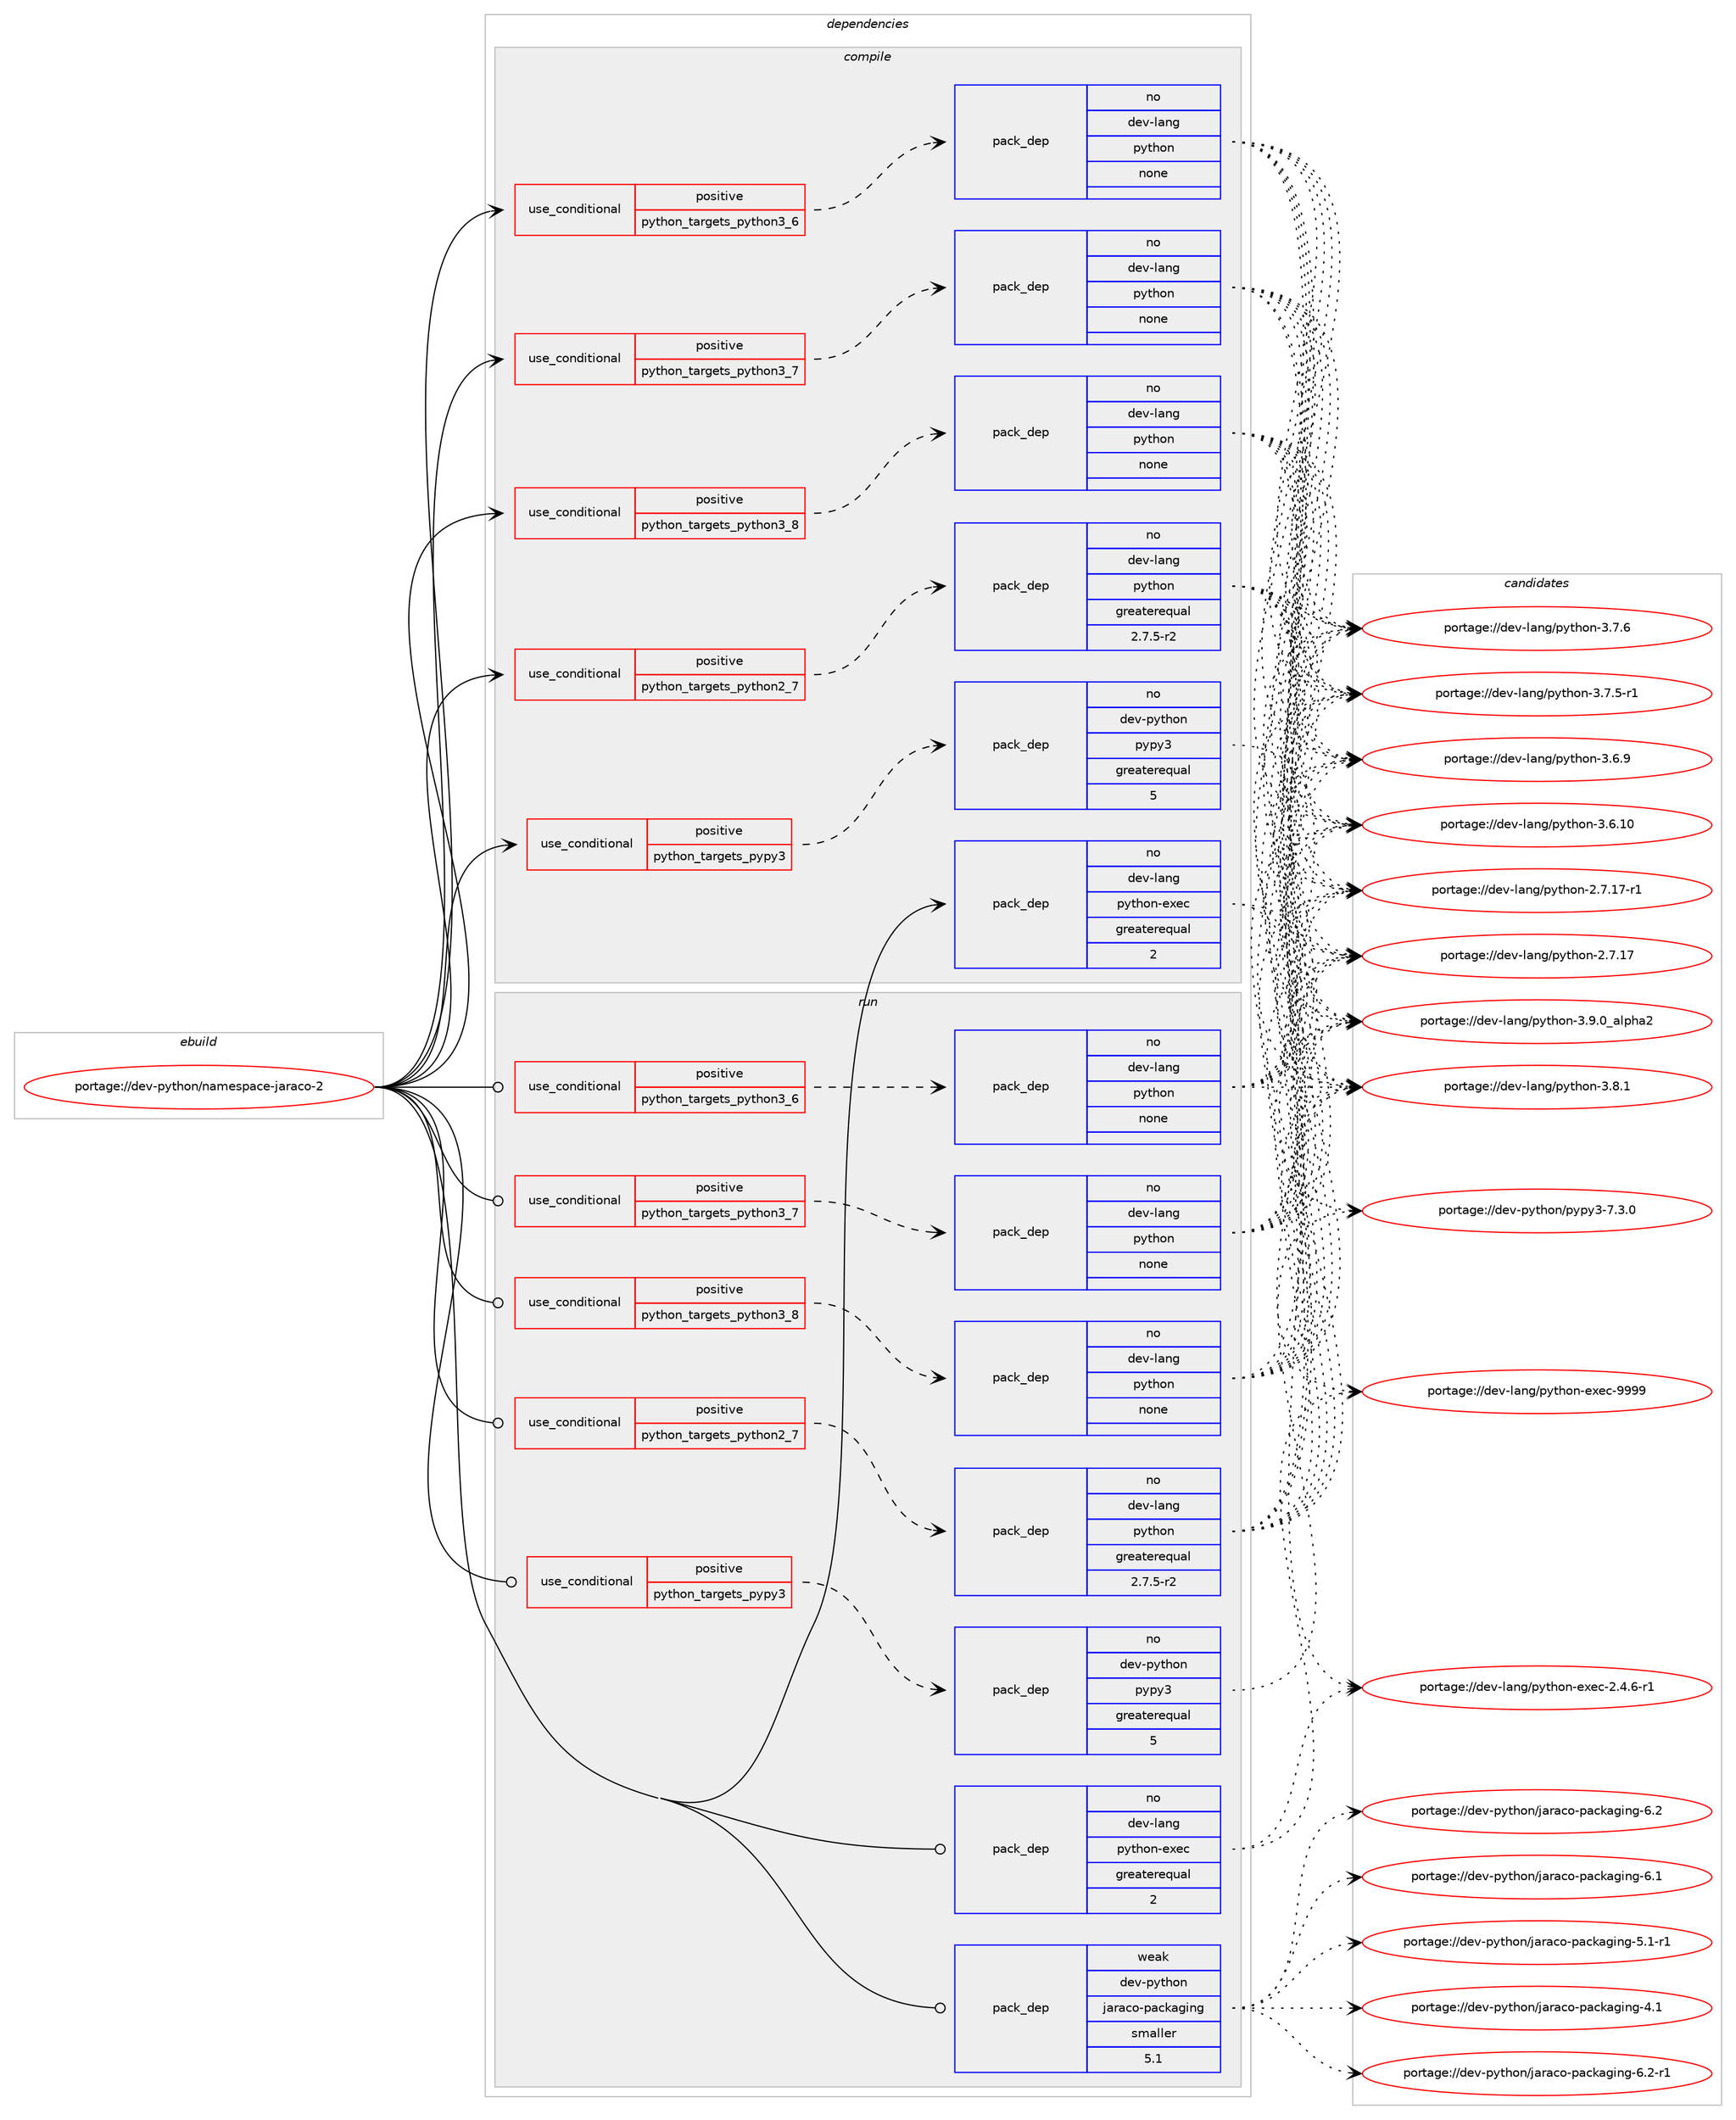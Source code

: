 digraph prolog {

# *************
# Graph options
# *************

newrank=true;
concentrate=true;
compound=true;
graph [rankdir=LR,fontname=Helvetica,fontsize=10,ranksep=1.5];#, ranksep=2.5, nodesep=0.2];
edge  [arrowhead=vee];
node  [fontname=Helvetica,fontsize=10];

# **********
# The ebuild
# **********

subgraph cluster_leftcol {
color=gray;
label=<<i>ebuild</i>>;
id [label="portage://dev-python/namespace-jaraco-2", color=red, width=4, href="../dev-python/namespace-jaraco-2.svg"];
}

# ****************
# The dependencies
# ****************

subgraph cluster_midcol {
color=gray;
label=<<i>dependencies</i>>;
subgraph cluster_compile {
fillcolor="#eeeeee";
style=filled;
label=<<i>compile</i>>;
subgraph cond112557 {
dependency449300 [label=<<TABLE BORDER="0" CELLBORDER="1" CELLSPACING="0" CELLPADDING="4"><TR><TD ROWSPAN="3" CELLPADDING="10">use_conditional</TD></TR><TR><TD>positive</TD></TR><TR><TD>python_targets_pypy3</TD></TR></TABLE>>, shape=none, color=red];
subgraph pack331763 {
dependency449301 [label=<<TABLE BORDER="0" CELLBORDER="1" CELLSPACING="0" CELLPADDING="4" WIDTH="220"><TR><TD ROWSPAN="6" CELLPADDING="30">pack_dep</TD></TR><TR><TD WIDTH="110">no</TD></TR><TR><TD>dev-python</TD></TR><TR><TD>pypy3</TD></TR><TR><TD>greaterequal</TD></TR><TR><TD>5</TD></TR></TABLE>>, shape=none, color=blue];
}
dependency449300:e -> dependency449301:w [weight=20,style="dashed",arrowhead="vee"];
}
id:e -> dependency449300:w [weight=20,style="solid",arrowhead="vee"];
subgraph cond112558 {
dependency449302 [label=<<TABLE BORDER="0" CELLBORDER="1" CELLSPACING="0" CELLPADDING="4"><TR><TD ROWSPAN="3" CELLPADDING="10">use_conditional</TD></TR><TR><TD>positive</TD></TR><TR><TD>python_targets_python2_7</TD></TR></TABLE>>, shape=none, color=red];
subgraph pack331764 {
dependency449303 [label=<<TABLE BORDER="0" CELLBORDER="1" CELLSPACING="0" CELLPADDING="4" WIDTH="220"><TR><TD ROWSPAN="6" CELLPADDING="30">pack_dep</TD></TR><TR><TD WIDTH="110">no</TD></TR><TR><TD>dev-lang</TD></TR><TR><TD>python</TD></TR><TR><TD>greaterequal</TD></TR><TR><TD>2.7.5-r2</TD></TR></TABLE>>, shape=none, color=blue];
}
dependency449302:e -> dependency449303:w [weight=20,style="dashed",arrowhead="vee"];
}
id:e -> dependency449302:w [weight=20,style="solid",arrowhead="vee"];
subgraph cond112559 {
dependency449304 [label=<<TABLE BORDER="0" CELLBORDER="1" CELLSPACING="0" CELLPADDING="4"><TR><TD ROWSPAN="3" CELLPADDING="10">use_conditional</TD></TR><TR><TD>positive</TD></TR><TR><TD>python_targets_python3_6</TD></TR></TABLE>>, shape=none, color=red];
subgraph pack331765 {
dependency449305 [label=<<TABLE BORDER="0" CELLBORDER="1" CELLSPACING="0" CELLPADDING="4" WIDTH="220"><TR><TD ROWSPAN="6" CELLPADDING="30">pack_dep</TD></TR><TR><TD WIDTH="110">no</TD></TR><TR><TD>dev-lang</TD></TR><TR><TD>python</TD></TR><TR><TD>none</TD></TR><TR><TD></TD></TR></TABLE>>, shape=none, color=blue];
}
dependency449304:e -> dependency449305:w [weight=20,style="dashed",arrowhead="vee"];
}
id:e -> dependency449304:w [weight=20,style="solid",arrowhead="vee"];
subgraph cond112560 {
dependency449306 [label=<<TABLE BORDER="0" CELLBORDER="1" CELLSPACING="0" CELLPADDING="4"><TR><TD ROWSPAN="3" CELLPADDING="10">use_conditional</TD></TR><TR><TD>positive</TD></TR><TR><TD>python_targets_python3_7</TD></TR></TABLE>>, shape=none, color=red];
subgraph pack331766 {
dependency449307 [label=<<TABLE BORDER="0" CELLBORDER="1" CELLSPACING="0" CELLPADDING="4" WIDTH="220"><TR><TD ROWSPAN="6" CELLPADDING="30">pack_dep</TD></TR><TR><TD WIDTH="110">no</TD></TR><TR><TD>dev-lang</TD></TR><TR><TD>python</TD></TR><TR><TD>none</TD></TR><TR><TD></TD></TR></TABLE>>, shape=none, color=blue];
}
dependency449306:e -> dependency449307:w [weight=20,style="dashed",arrowhead="vee"];
}
id:e -> dependency449306:w [weight=20,style="solid",arrowhead="vee"];
subgraph cond112561 {
dependency449308 [label=<<TABLE BORDER="0" CELLBORDER="1" CELLSPACING="0" CELLPADDING="4"><TR><TD ROWSPAN="3" CELLPADDING="10">use_conditional</TD></TR><TR><TD>positive</TD></TR><TR><TD>python_targets_python3_8</TD></TR></TABLE>>, shape=none, color=red];
subgraph pack331767 {
dependency449309 [label=<<TABLE BORDER="0" CELLBORDER="1" CELLSPACING="0" CELLPADDING="4" WIDTH="220"><TR><TD ROWSPAN="6" CELLPADDING="30">pack_dep</TD></TR><TR><TD WIDTH="110">no</TD></TR><TR><TD>dev-lang</TD></TR><TR><TD>python</TD></TR><TR><TD>none</TD></TR><TR><TD></TD></TR></TABLE>>, shape=none, color=blue];
}
dependency449308:e -> dependency449309:w [weight=20,style="dashed",arrowhead="vee"];
}
id:e -> dependency449308:w [weight=20,style="solid",arrowhead="vee"];
subgraph pack331768 {
dependency449310 [label=<<TABLE BORDER="0" CELLBORDER="1" CELLSPACING="0" CELLPADDING="4" WIDTH="220"><TR><TD ROWSPAN="6" CELLPADDING="30">pack_dep</TD></TR><TR><TD WIDTH="110">no</TD></TR><TR><TD>dev-lang</TD></TR><TR><TD>python-exec</TD></TR><TR><TD>greaterequal</TD></TR><TR><TD>2</TD></TR></TABLE>>, shape=none, color=blue];
}
id:e -> dependency449310:w [weight=20,style="solid",arrowhead="vee"];
}
subgraph cluster_compileandrun {
fillcolor="#eeeeee";
style=filled;
label=<<i>compile and run</i>>;
}
subgraph cluster_run {
fillcolor="#eeeeee";
style=filled;
label=<<i>run</i>>;
subgraph cond112562 {
dependency449311 [label=<<TABLE BORDER="0" CELLBORDER="1" CELLSPACING="0" CELLPADDING="4"><TR><TD ROWSPAN="3" CELLPADDING="10">use_conditional</TD></TR><TR><TD>positive</TD></TR><TR><TD>python_targets_pypy3</TD></TR></TABLE>>, shape=none, color=red];
subgraph pack331769 {
dependency449312 [label=<<TABLE BORDER="0" CELLBORDER="1" CELLSPACING="0" CELLPADDING="4" WIDTH="220"><TR><TD ROWSPAN="6" CELLPADDING="30">pack_dep</TD></TR><TR><TD WIDTH="110">no</TD></TR><TR><TD>dev-python</TD></TR><TR><TD>pypy3</TD></TR><TR><TD>greaterequal</TD></TR><TR><TD>5</TD></TR></TABLE>>, shape=none, color=blue];
}
dependency449311:e -> dependency449312:w [weight=20,style="dashed",arrowhead="vee"];
}
id:e -> dependency449311:w [weight=20,style="solid",arrowhead="odot"];
subgraph cond112563 {
dependency449313 [label=<<TABLE BORDER="0" CELLBORDER="1" CELLSPACING="0" CELLPADDING="4"><TR><TD ROWSPAN="3" CELLPADDING="10">use_conditional</TD></TR><TR><TD>positive</TD></TR><TR><TD>python_targets_python2_7</TD></TR></TABLE>>, shape=none, color=red];
subgraph pack331770 {
dependency449314 [label=<<TABLE BORDER="0" CELLBORDER="1" CELLSPACING="0" CELLPADDING="4" WIDTH="220"><TR><TD ROWSPAN="6" CELLPADDING="30">pack_dep</TD></TR><TR><TD WIDTH="110">no</TD></TR><TR><TD>dev-lang</TD></TR><TR><TD>python</TD></TR><TR><TD>greaterequal</TD></TR><TR><TD>2.7.5-r2</TD></TR></TABLE>>, shape=none, color=blue];
}
dependency449313:e -> dependency449314:w [weight=20,style="dashed",arrowhead="vee"];
}
id:e -> dependency449313:w [weight=20,style="solid",arrowhead="odot"];
subgraph cond112564 {
dependency449315 [label=<<TABLE BORDER="0" CELLBORDER="1" CELLSPACING="0" CELLPADDING="4"><TR><TD ROWSPAN="3" CELLPADDING="10">use_conditional</TD></TR><TR><TD>positive</TD></TR><TR><TD>python_targets_python3_6</TD></TR></TABLE>>, shape=none, color=red];
subgraph pack331771 {
dependency449316 [label=<<TABLE BORDER="0" CELLBORDER="1" CELLSPACING="0" CELLPADDING="4" WIDTH="220"><TR><TD ROWSPAN="6" CELLPADDING="30">pack_dep</TD></TR><TR><TD WIDTH="110">no</TD></TR><TR><TD>dev-lang</TD></TR><TR><TD>python</TD></TR><TR><TD>none</TD></TR><TR><TD></TD></TR></TABLE>>, shape=none, color=blue];
}
dependency449315:e -> dependency449316:w [weight=20,style="dashed",arrowhead="vee"];
}
id:e -> dependency449315:w [weight=20,style="solid",arrowhead="odot"];
subgraph cond112565 {
dependency449317 [label=<<TABLE BORDER="0" CELLBORDER="1" CELLSPACING="0" CELLPADDING="4"><TR><TD ROWSPAN="3" CELLPADDING="10">use_conditional</TD></TR><TR><TD>positive</TD></TR><TR><TD>python_targets_python3_7</TD></TR></TABLE>>, shape=none, color=red];
subgraph pack331772 {
dependency449318 [label=<<TABLE BORDER="0" CELLBORDER="1" CELLSPACING="0" CELLPADDING="4" WIDTH="220"><TR><TD ROWSPAN="6" CELLPADDING="30">pack_dep</TD></TR><TR><TD WIDTH="110">no</TD></TR><TR><TD>dev-lang</TD></TR><TR><TD>python</TD></TR><TR><TD>none</TD></TR><TR><TD></TD></TR></TABLE>>, shape=none, color=blue];
}
dependency449317:e -> dependency449318:w [weight=20,style="dashed",arrowhead="vee"];
}
id:e -> dependency449317:w [weight=20,style="solid",arrowhead="odot"];
subgraph cond112566 {
dependency449319 [label=<<TABLE BORDER="0" CELLBORDER="1" CELLSPACING="0" CELLPADDING="4"><TR><TD ROWSPAN="3" CELLPADDING="10">use_conditional</TD></TR><TR><TD>positive</TD></TR><TR><TD>python_targets_python3_8</TD></TR></TABLE>>, shape=none, color=red];
subgraph pack331773 {
dependency449320 [label=<<TABLE BORDER="0" CELLBORDER="1" CELLSPACING="0" CELLPADDING="4" WIDTH="220"><TR><TD ROWSPAN="6" CELLPADDING="30">pack_dep</TD></TR><TR><TD WIDTH="110">no</TD></TR><TR><TD>dev-lang</TD></TR><TR><TD>python</TD></TR><TR><TD>none</TD></TR><TR><TD></TD></TR></TABLE>>, shape=none, color=blue];
}
dependency449319:e -> dependency449320:w [weight=20,style="dashed",arrowhead="vee"];
}
id:e -> dependency449319:w [weight=20,style="solid",arrowhead="odot"];
subgraph pack331774 {
dependency449321 [label=<<TABLE BORDER="0" CELLBORDER="1" CELLSPACING="0" CELLPADDING="4" WIDTH="220"><TR><TD ROWSPAN="6" CELLPADDING="30">pack_dep</TD></TR><TR><TD WIDTH="110">no</TD></TR><TR><TD>dev-lang</TD></TR><TR><TD>python-exec</TD></TR><TR><TD>greaterequal</TD></TR><TR><TD>2</TD></TR></TABLE>>, shape=none, color=blue];
}
id:e -> dependency449321:w [weight=20,style="solid",arrowhead="odot"];
subgraph pack331775 {
dependency449322 [label=<<TABLE BORDER="0" CELLBORDER="1" CELLSPACING="0" CELLPADDING="4" WIDTH="220"><TR><TD ROWSPAN="6" CELLPADDING="30">pack_dep</TD></TR><TR><TD WIDTH="110">weak</TD></TR><TR><TD>dev-python</TD></TR><TR><TD>jaraco-packaging</TD></TR><TR><TD>smaller</TD></TR><TR><TD>5.1</TD></TR></TABLE>>, shape=none, color=blue];
}
id:e -> dependency449322:w [weight=20,style="solid",arrowhead="odot"];
}
}

# **************
# The candidates
# **************

subgraph cluster_choices {
rank=same;
color=gray;
label=<<i>candidates</i>>;

subgraph choice331763 {
color=black;
nodesep=1;
choice100101118451121211161041111104711212111212151455546514648 [label="portage://dev-python/pypy3-7.3.0", color=red, width=4,href="../dev-python/pypy3-7.3.0.svg"];
dependency449301:e -> choice100101118451121211161041111104711212111212151455546514648:w [style=dotted,weight="100"];
}
subgraph choice331764 {
color=black;
nodesep=1;
choice10010111845108971101034711212111610411111045514657464895971081121049750 [label="portage://dev-lang/python-3.9.0_alpha2", color=red, width=4,href="../dev-lang/python-3.9.0_alpha2.svg"];
choice100101118451089711010347112121116104111110455146564649 [label="portage://dev-lang/python-3.8.1", color=red, width=4,href="../dev-lang/python-3.8.1.svg"];
choice100101118451089711010347112121116104111110455146554654 [label="portage://dev-lang/python-3.7.6", color=red, width=4,href="../dev-lang/python-3.7.6.svg"];
choice1001011184510897110103471121211161041111104551465546534511449 [label="portage://dev-lang/python-3.7.5-r1", color=red, width=4,href="../dev-lang/python-3.7.5-r1.svg"];
choice100101118451089711010347112121116104111110455146544657 [label="portage://dev-lang/python-3.6.9", color=red, width=4,href="../dev-lang/python-3.6.9.svg"];
choice10010111845108971101034711212111610411111045514654464948 [label="portage://dev-lang/python-3.6.10", color=red, width=4,href="../dev-lang/python-3.6.10.svg"];
choice100101118451089711010347112121116104111110455046554649554511449 [label="portage://dev-lang/python-2.7.17-r1", color=red, width=4,href="../dev-lang/python-2.7.17-r1.svg"];
choice10010111845108971101034711212111610411111045504655464955 [label="portage://dev-lang/python-2.7.17", color=red, width=4,href="../dev-lang/python-2.7.17.svg"];
dependency449303:e -> choice10010111845108971101034711212111610411111045514657464895971081121049750:w [style=dotted,weight="100"];
dependency449303:e -> choice100101118451089711010347112121116104111110455146564649:w [style=dotted,weight="100"];
dependency449303:e -> choice100101118451089711010347112121116104111110455146554654:w [style=dotted,weight="100"];
dependency449303:e -> choice1001011184510897110103471121211161041111104551465546534511449:w [style=dotted,weight="100"];
dependency449303:e -> choice100101118451089711010347112121116104111110455146544657:w [style=dotted,weight="100"];
dependency449303:e -> choice10010111845108971101034711212111610411111045514654464948:w [style=dotted,weight="100"];
dependency449303:e -> choice100101118451089711010347112121116104111110455046554649554511449:w [style=dotted,weight="100"];
dependency449303:e -> choice10010111845108971101034711212111610411111045504655464955:w [style=dotted,weight="100"];
}
subgraph choice331765 {
color=black;
nodesep=1;
choice10010111845108971101034711212111610411111045514657464895971081121049750 [label="portage://dev-lang/python-3.9.0_alpha2", color=red, width=4,href="../dev-lang/python-3.9.0_alpha2.svg"];
choice100101118451089711010347112121116104111110455146564649 [label="portage://dev-lang/python-3.8.1", color=red, width=4,href="../dev-lang/python-3.8.1.svg"];
choice100101118451089711010347112121116104111110455146554654 [label="portage://dev-lang/python-3.7.6", color=red, width=4,href="../dev-lang/python-3.7.6.svg"];
choice1001011184510897110103471121211161041111104551465546534511449 [label="portage://dev-lang/python-3.7.5-r1", color=red, width=4,href="../dev-lang/python-3.7.5-r1.svg"];
choice100101118451089711010347112121116104111110455146544657 [label="portage://dev-lang/python-3.6.9", color=red, width=4,href="../dev-lang/python-3.6.9.svg"];
choice10010111845108971101034711212111610411111045514654464948 [label="portage://dev-lang/python-3.6.10", color=red, width=4,href="../dev-lang/python-3.6.10.svg"];
choice100101118451089711010347112121116104111110455046554649554511449 [label="portage://dev-lang/python-2.7.17-r1", color=red, width=4,href="../dev-lang/python-2.7.17-r1.svg"];
choice10010111845108971101034711212111610411111045504655464955 [label="portage://dev-lang/python-2.7.17", color=red, width=4,href="../dev-lang/python-2.7.17.svg"];
dependency449305:e -> choice10010111845108971101034711212111610411111045514657464895971081121049750:w [style=dotted,weight="100"];
dependency449305:e -> choice100101118451089711010347112121116104111110455146564649:w [style=dotted,weight="100"];
dependency449305:e -> choice100101118451089711010347112121116104111110455146554654:w [style=dotted,weight="100"];
dependency449305:e -> choice1001011184510897110103471121211161041111104551465546534511449:w [style=dotted,weight="100"];
dependency449305:e -> choice100101118451089711010347112121116104111110455146544657:w [style=dotted,weight="100"];
dependency449305:e -> choice10010111845108971101034711212111610411111045514654464948:w [style=dotted,weight="100"];
dependency449305:e -> choice100101118451089711010347112121116104111110455046554649554511449:w [style=dotted,weight="100"];
dependency449305:e -> choice10010111845108971101034711212111610411111045504655464955:w [style=dotted,weight="100"];
}
subgraph choice331766 {
color=black;
nodesep=1;
choice10010111845108971101034711212111610411111045514657464895971081121049750 [label="portage://dev-lang/python-3.9.0_alpha2", color=red, width=4,href="../dev-lang/python-3.9.0_alpha2.svg"];
choice100101118451089711010347112121116104111110455146564649 [label="portage://dev-lang/python-3.8.1", color=red, width=4,href="../dev-lang/python-3.8.1.svg"];
choice100101118451089711010347112121116104111110455146554654 [label="portage://dev-lang/python-3.7.6", color=red, width=4,href="../dev-lang/python-3.7.6.svg"];
choice1001011184510897110103471121211161041111104551465546534511449 [label="portage://dev-lang/python-3.7.5-r1", color=red, width=4,href="../dev-lang/python-3.7.5-r1.svg"];
choice100101118451089711010347112121116104111110455146544657 [label="portage://dev-lang/python-3.6.9", color=red, width=4,href="../dev-lang/python-3.6.9.svg"];
choice10010111845108971101034711212111610411111045514654464948 [label="portage://dev-lang/python-3.6.10", color=red, width=4,href="../dev-lang/python-3.6.10.svg"];
choice100101118451089711010347112121116104111110455046554649554511449 [label="portage://dev-lang/python-2.7.17-r1", color=red, width=4,href="../dev-lang/python-2.7.17-r1.svg"];
choice10010111845108971101034711212111610411111045504655464955 [label="portage://dev-lang/python-2.7.17", color=red, width=4,href="../dev-lang/python-2.7.17.svg"];
dependency449307:e -> choice10010111845108971101034711212111610411111045514657464895971081121049750:w [style=dotted,weight="100"];
dependency449307:e -> choice100101118451089711010347112121116104111110455146564649:w [style=dotted,weight="100"];
dependency449307:e -> choice100101118451089711010347112121116104111110455146554654:w [style=dotted,weight="100"];
dependency449307:e -> choice1001011184510897110103471121211161041111104551465546534511449:w [style=dotted,weight="100"];
dependency449307:e -> choice100101118451089711010347112121116104111110455146544657:w [style=dotted,weight="100"];
dependency449307:e -> choice10010111845108971101034711212111610411111045514654464948:w [style=dotted,weight="100"];
dependency449307:e -> choice100101118451089711010347112121116104111110455046554649554511449:w [style=dotted,weight="100"];
dependency449307:e -> choice10010111845108971101034711212111610411111045504655464955:w [style=dotted,weight="100"];
}
subgraph choice331767 {
color=black;
nodesep=1;
choice10010111845108971101034711212111610411111045514657464895971081121049750 [label="portage://dev-lang/python-3.9.0_alpha2", color=red, width=4,href="../dev-lang/python-3.9.0_alpha2.svg"];
choice100101118451089711010347112121116104111110455146564649 [label="portage://dev-lang/python-3.8.1", color=red, width=4,href="../dev-lang/python-3.8.1.svg"];
choice100101118451089711010347112121116104111110455146554654 [label="portage://dev-lang/python-3.7.6", color=red, width=4,href="../dev-lang/python-3.7.6.svg"];
choice1001011184510897110103471121211161041111104551465546534511449 [label="portage://dev-lang/python-3.7.5-r1", color=red, width=4,href="../dev-lang/python-3.7.5-r1.svg"];
choice100101118451089711010347112121116104111110455146544657 [label="portage://dev-lang/python-3.6.9", color=red, width=4,href="../dev-lang/python-3.6.9.svg"];
choice10010111845108971101034711212111610411111045514654464948 [label="portage://dev-lang/python-3.6.10", color=red, width=4,href="../dev-lang/python-3.6.10.svg"];
choice100101118451089711010347112121116104111110455046554649554511449 [label="portage://dev-lang/python-2.7.17-r1", color=red, width=4,href="../dev-lang/python-2.7.17-r1.svg"];
choice10010111845108971101034711212111610411111045504655464955 [label="portage://dev-lang/python-2.7.17", color=red, width=4,href="../dev-lang/python-2.7.17.svg"];
dependency449309:e -> choice10010111845108971101034711212111610411111045514657464895971081121049750:w [style=dotted,weight="100"];
dependency449309:e -> choice100101118451089711010347112121116104111110455146564649:w [style=dotted,weight="100"];
dependency449309:e -> choice100101118451089711010347112121116104111110455146554654:w [style=dotted,weight="100"];
dependency449309:e -> choice1001011184510897110103471121211161041111104551465546534511449:w [style=dotted,weight="100"];
dependency449309:e -> choice100101118451089711010347112121116104111110455146544657:w [style=dotted,weight="100"];
dependency449309:e -> choice10010111845108971101034711212111610411111045514654464948:w [style=dotted,weight="100"];
dependency449309:e -> choice100101118451089711010347112121116104111110455046554649554511449:w [style=dotted,weight="100"];
dependency449309:e -> choice10010111845108971101034711212111610411111045504655464955:w [style=dotted,weight="100"];
}
subgraph choice331768 {
color=black;
nodesep=1;
choice10010111845108971101034711212111610411111045101120101994557575757 [label="portage://dev-lang/python-exec-9999", color=red, width=4,href="../dev-lang/python-exec-9999.svg"];
choice10010111845108971101034711212111610411111045101120101994550465246544511449 [label="portage://dev-lang/python-exec-2.4.6-r1", color=red, width=4,href="../dev-lang/python-exec-2.4.6-r1.svg"];
dependency449310:e -> choice10010111845108971101034711212111610411111045101120101994557575757:w [style=dotted,weight="100"];
dependency449310:e -> choice10010111845108971101034711212111610411111045101120101994550465246544511449:w [style=dotted,weight="100"];
}
subgraph choice331769 {
color=black;
nodesep=1;
choice100101118451121211161041111104711212111212151455546514648 [label="portage://dev-python/pypy3-7.3.0", color=red, width=4,href="../dev-python/pypy3-7.3.0.svg"];
dependency449312:e -> choice100101118451121211161041111104711212111212151455546514648:w [style=dotted,weight="100"];
}
subgraph choice331770 {
color=black;
nodesep=1;
choice10010111845108971101034711212111610411111045514657464895971081121049750 [label="portage://dev-lang/python-3.9.0_alpha2", color=red, width=4,href="../dev-lang/python-3.9.0_alpha2.svg"];
choice100101118451089711010347112121116104111110455146564649 [label="portage://dev-lang/python-3.8.1", color=red, width=4,href="../dev-lang/python-3.8.1.svg"];
choice100101118451089711010347112121116104111110455146554654 [label="portage://dev-lang/python-3.7.6", color=red, width=4,href="../dev-lang/python-3.7.6.svg"];
choice1001011184510897110103471121211161041111104551465546534511449 [label="portage://dev-lang/python-3.7.5-r1", color=red, width=4,href="../dev-lang/python-3.7.5-r1.svg"];
choice100101118451089711010347112121116104111110455146544657 [label="portage://dev-lang/python-3.6.9", color=red, width=4,href="../dev-lang/python-3.6.9.svg"];
choice10010111845108971101034711212111610411111045514654464948 [label="portage://dev-lang/python-3.6.10", color=red, width=4,href="../dev-lang/python-3.6.10.svg"];
choice100101118451089711010347112121116104111110455046554649554511449 [label="portage://dev-lang/python-2.7.17-r1", color=red, width=4,href="../dev-lang/python-2.7.17-r1.svg"];
choice10010111845108971101034711212111610411111045504655464955 [label="portage://dev-lang/python-2.7.17", color=red, width=4,href="../dev-lang/python-2.7.17.svg"];
dependency449314:e -> choice10010111845108971101034711212111610411111045514657464895971081121049750:w [style=dotted,weight="100"];
dependency449314:e -> choice100101118451089711010347112121116104111110455146564649:w [style=dotted,weight="100"];
dependency449314:e -> choice100101118451089711010347112121116104111110455146554654:w [style=dotted,weight="100"];
dependency449314:e -> choice1001011184510897110103471121211161041111104551465546534511449:w [style=dotted,weight="100"];
dependency449314:e -> choice100101118451089711010347112121116104111110455146544657:w [style=dotted,weight="100"];
dependency449314:e -> choice10010111845108971101034711212111610411111045514654464948:w [style=dotted,weight="100"];
dependency449314:e -> choice100101118451089711010347112121116104111110455046554649554511449:w [style=dotted,weight="100"];
dependency449314:e -> choice10010111845108971101034711212111610411111045504655464955:w [style=dotted,weight="100"];
}
subgraph choice331771 {
color=black;
nodesep=1;
choice10010111845108971101034711212111610411111045514657464895971081121049750 [label="portage://dev-lang/python-3.9.0_alpha2", color=red, width=4,href="../dev-lang/python-3.9.0_alpha2.svg"];
choice100101118451089711010347112121116104111110455146564649 [label="portage://dev-lang/python-3.8.1", color=red, width=4,href="../dev-lang/python-3.8.1.svg"];
choice100101118451089711010347112121116104111110455146554654 [label="portage://dev-lang/python-3.7.6", color=red, width=4,href="../dev-lang/python-3.7.6.svg"];
choice1001011184510897110103471121211161041111104551465546534511449 [label="portage://dev-lang/python-3.7.5-r1", color=red, width=4,href="../dev-lang/python-3.7.5-r1.svg"];
choice100101118451089711010347112121116104111110455146544657 [label="portage://dev-lang/python-3.6.9", color=red, width=4,href="../dev-lang/python-3.6.9.svg"];
choice10010111845108971101034711212111610411111045514654464948 [label="portage://dev-lang/python-3.6.10", color=red, width=4,href="../dev-lang/python-3.6.10.svg"];
choice100101118451089711010347112121116104111110455046554649554511449 [label="portage://dev-lang/python-2.7.17-r1", color=red, width=4,href="../dev-lang/python-2.7.17-r1.svg"];
choice10010111845108971101034711212111610411111045504655464955 [label="portage://dev-lang/python-2.7.17", color=red, width=4,href="../dev-lang/python-2.7.17.svg"];
dependency449316:e -> choice10010111845108971101034711212111610411111045514657464895971081121049750:w [style=dotted,weight="100"];
dependency449316:e -> choice100101118451089711010347112121116104111110455146564649:w [style=dotted,weight="100"];
dependency449316:e -> choice100101118451089711010347112121116104111110455146554654:w [style=dotted,weight="100"];
dependency449316:e -> choice1001011184510897110103471121211161041111104551465546534511449:w [style=dotted,weight="100"];
dependency449316:e -> choice100101118451089711010347112121116104111110455146544657:w [style=dotted,weight="100"];
dependency449316:e -> choice10010111845108971101034711212111610411111045514654464948:w [style=dotted,weight="100"];
dependency449316:e -> choice100101118451089711010347112121116104111110455046554649554511449:w [style=dotted,weight="100"];
dependency449316:e -> choice10010111845108971101034711212111610411111045504655464955:w [style=dotted,weight="100"];
}
subgraph choice331772 {
color=black;
nodesep=1;
choice10010111845108971101034711212111610411111045514657464895971081121049750 [label="portage://dev-lang/python-3.9.0_alpha2", color=red, width=4,href="../dev-lang/python-3.9.0_alpha2.svg"];
choice100101118451089711010347112121116104111110455146564649 [label="portage://dev-lang/python-3.8.1", color=red, width=4,href="../dev-lang/python-3.8.1.svg"];
choice100101118451089711010347112121116104111110455146554654 [label="portage://dev-lang/python-3.7.6", color=red, width=4,href="../dev-lang/python-3.7.6.svg"];
choice1001011184510897110103471121211161041111104551465546534511449 [label="portage://dev-lang/python-3.7.5-r1", color=red, width=4,href="../dev-lang/python-3.7.5-r1.svg"];
choice100101118451089711010347112121116104111110455146544657 [label="portage://dev-lang/python-3.6.9", color=red, width=4,href="../dev-lang/python-3.6.9.svg"];
choice10010111845108971101034711212111610411111045514654464948 [label="portage://dev-lang/python-3.6.10", color=red, width=4,href="../dev-lang/python-3.6.10.svg"];
choice100101118451089711010347112121116104111110455046554649554511449 [label="portage://dev-lang/python-2.7.17-r1", color=red, width=4,href="../dev-lang/python-2.7.17-r1.svg"];
choice10010111845108971101034711212111610411111045504655464955 [label="portage://dev-lang/python-2.7.17", color=red, width=4,href="../dev-lang/python-2.7.17.svg"];
dependency449318:e -> choice10010111845108971101034711212111610411111045514657464895971081121049750:w [style=dotted,weight="100"];
dependency449318:e -> choice100101118451089711010347112121116104111110455146564649:w [style=dotted,weight="100"];
dependency449318:e -> choice100101118451089711010347112121116104111110455146554654:w [style=dotted,weight="100"];
dependency449318:e -> choice1001011184510897110103471121211161041111104551465546534511449:w [style=dotted,weight="100"];
dependency449318:e -> choice100101118451089711010347112121116104111110455146544657:w [style=dotted,weight="100"];
dependency449318:e -> choice10010111845108971101034711212111610411111045514654464948:w [style=dotted,weight="100"];
dependency449318:e -> choice100101118451089711010347112121116104111110455046554649554511449:w [style=dotted,weight="100"];
dependency449318:e -> choice10010111845108971101034711212111610411111045504655464955:w [style=dotted,weight="100"];
}
subgraph choice331773 {
color=black;
nodesep=1;
choice10010111845108971101034711212111610411111045514657464895971081121049750 [label="portage://dev-lang/python-3.9.0_alpha2", color=red, width=4,href="../dev-lang/python-3.9.0_alpha2.svg"];
choice100101118451089711010347112121116104111110455146564649 [label="portage://dev-lang/python-3.8.1", color=red, width=4,href="../dev-lang/python-3.8.1.svg"];
choice100101118451089711010347112121116104111110455146554654 [label="portage://dev-lang/python-3.7.6", color=red, width=4,href="../dev-lang/python-3.7.6.svg"];
choice1001011184510897110103471121211161041111104551465546534511449 [label="portage://dev-lang/python-3.7.5-r1", color=red, width=4,href="../dev-lang/python-3.7.5-r1.svg"];
choice100101118451089711010347112121116104111110455146544657 [label="portage://dev-lang/python-3.6.9", color=red, width=4,href="../dev-lang/python-3.6.9.svg"];
choice10010111845108971101034711212111610411111045514654464948 [label="portage://dev-lang/python-3.6.10", color=red, width=4,href="../dev-lang/python-3.6.10.svg"];
choice100101118451089711010347112121116104111110455046554649554511449 [label="portage://dev-lang/python-2.7.17-r1", color=red, width=4,href="../dev-lang/python-2.7.17-r1.svg"];
choice10010111845108971101034711212111610411111045504655464955 [label="portage://dev-lang/python-2.7.17", color=red, width=4,href="../dev-lang/python-2.7.17.svg"];
dependency449320:e -> choice10010111845108971101034711212111610411111045514657464895971081121049750:w [style=dotted,weight="100"];
dependency449320:e -> choice100101118451089711010347112121116104111110455146564649:w [style=dotted,weight="100"];
dependency449320:e -> choice100101118451089711010347112121116104111110455146554654:w [style=dotted,weight="100"];
dependency449320:e -> choice1001011184510897110103471121211161041111104551465546534511449:w [style=dotted,weight="100"];
dependency449320:e -> choice100101118451089711010347112121116104111110455146544657:w [style=dotted,weight="100"];
dependency449320:e -> choice10010111845108971101034711212111610411111045514654464948:w [style=dotted,weight="100"];
dependency449320:e -> choice100101118451089711010347112121116104111110455046554649554511449:w [style=dotted,weight="100"];
dependency449320:e -> choice10010111845108971101034711212111610411111045504655464955:w [style=dotted,weight="100"];
}
subgraph choice331774 {
color=black;
nodesep=1;
choice10010111845108971101034711212111610411111045101120101994557575757 [label="portage://dev-lang/python-exec-9999", color=red, width=4,href="../dev-lang/python-exec-9999.svg"];
choice10010111845108971101034711212111610411111045101120101994550465246544511449 [label="portage://dev-lang/python-exec-2.4.6-r1", color=red, width=4,href="../dev-lang/python-exec-2.4.6-r1.svg"];
dependency449321:e -> choice10010111845108971101034711212111610411111045101120101994557575757:w [style=dotted,weight="100"];
dependency449321:e -> choice10010111845108971101034711212111610411111045101120101994550465246544511449:w [style=dotted,weight="100"];
}
subgraph choice331775 {
color=black;
nodesep=1;
choice100101118451121211161041111104710697114979911145112979910797103105110103455446504511449 [label="portage://dev-python/jaraco-packaging-6.2-r1", color=red, width=4,href="../dev-python/jaraco-packaging-6.2-r1.svg"];
choice10010111845112121116104111110471069711497991114511297991079710310511010345544650 [label="portage://dev-python/jaraco-packaging-6.2", color=red, width=4,href="../dev-python/jaraco-packaging-6.2.svg"];
choice10010111845112121116104111110471069711497991114511297991079710310511010345544649 [label="portage://dev-python/jaraco-packaging-6.1", color=red, width=4,href="../dev-python/jaraco-packaging-6.1.svg"];
choice100101118451121211161041111104710697114979911145112979910797103105110103455346494511449 [label="portage://dev-python/jaraco-packaging-5.1-r1", color=red, width=4,href="../dev-python/jaraco-packaging-5.1-r1.svg"];
choice10010111845112121116104111110471069711497991114511297991079710310511010345524649 [label="portage://dev-python/jaraco-packaging-4.1", color=red, width=4,href="../dev-python/jaraco-packaging-4.1.svg"];
dependency449322:e -> choice100101118451121211161041111104710697114979911145112979910797103105110103455446504511449:w [style=dotted,weight="100"];
dependency449322:e -> choice10010111845112121116104111110471069711497991114511297991079710310511010345544650:w [style=dotted,weight="100"];
dependency449322:e -> choice10010111845112121116104111110471069711497991114511297991079710310511010345544649:w [style=dotted,weight="100"];
dependency449322:e -> choice100101118451121211161041111104710697114979911145112979910797103105110103455346494511449:w [style=dotted,weight="100"];
dependency449322:e -> choice10010111845112121116104111110471069711497991114511297991079710310511010345524649:w [style=dotted,weight="100"];
}
}

}
